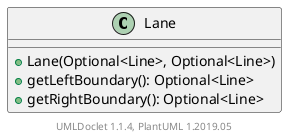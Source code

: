 @startuml

    class Lane [[Lane.html]] {
        +Lane(Optional<Line>, Optional<Line>)
        +getLeftBoundary(): Optional<Line>
        +getRightBoundary(): Optional<Line>
    }


    center footer UMLDoclet 1.1.4, PlantUML 1.2019.05
@enduml
